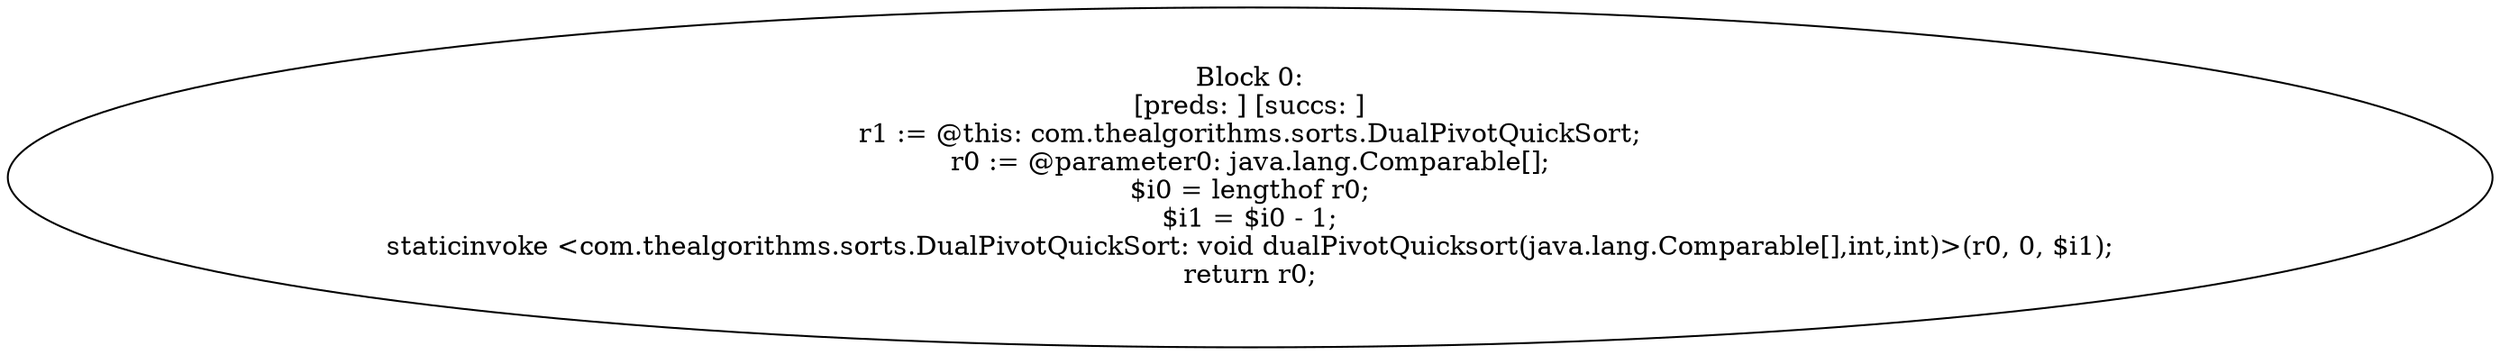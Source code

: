 digraph "unitGraph" {
    "Block 0:
[preds: ] [succs: ]
r1 := @this: com.thealgorithms.sorts.DualPivotQuickSort;
r0 := @parameter0: java.lang.Comparable[];
$i0 = lengthof r0;
$i1 = $i0 - 1;
staticinvoke <com.thealgorithms.sorts.DualPivotQuickSort: void dualPivotQuicksort(java.lang.Comparable[],int,int)>(r0, 0, $i1);
return r0;
"
}
